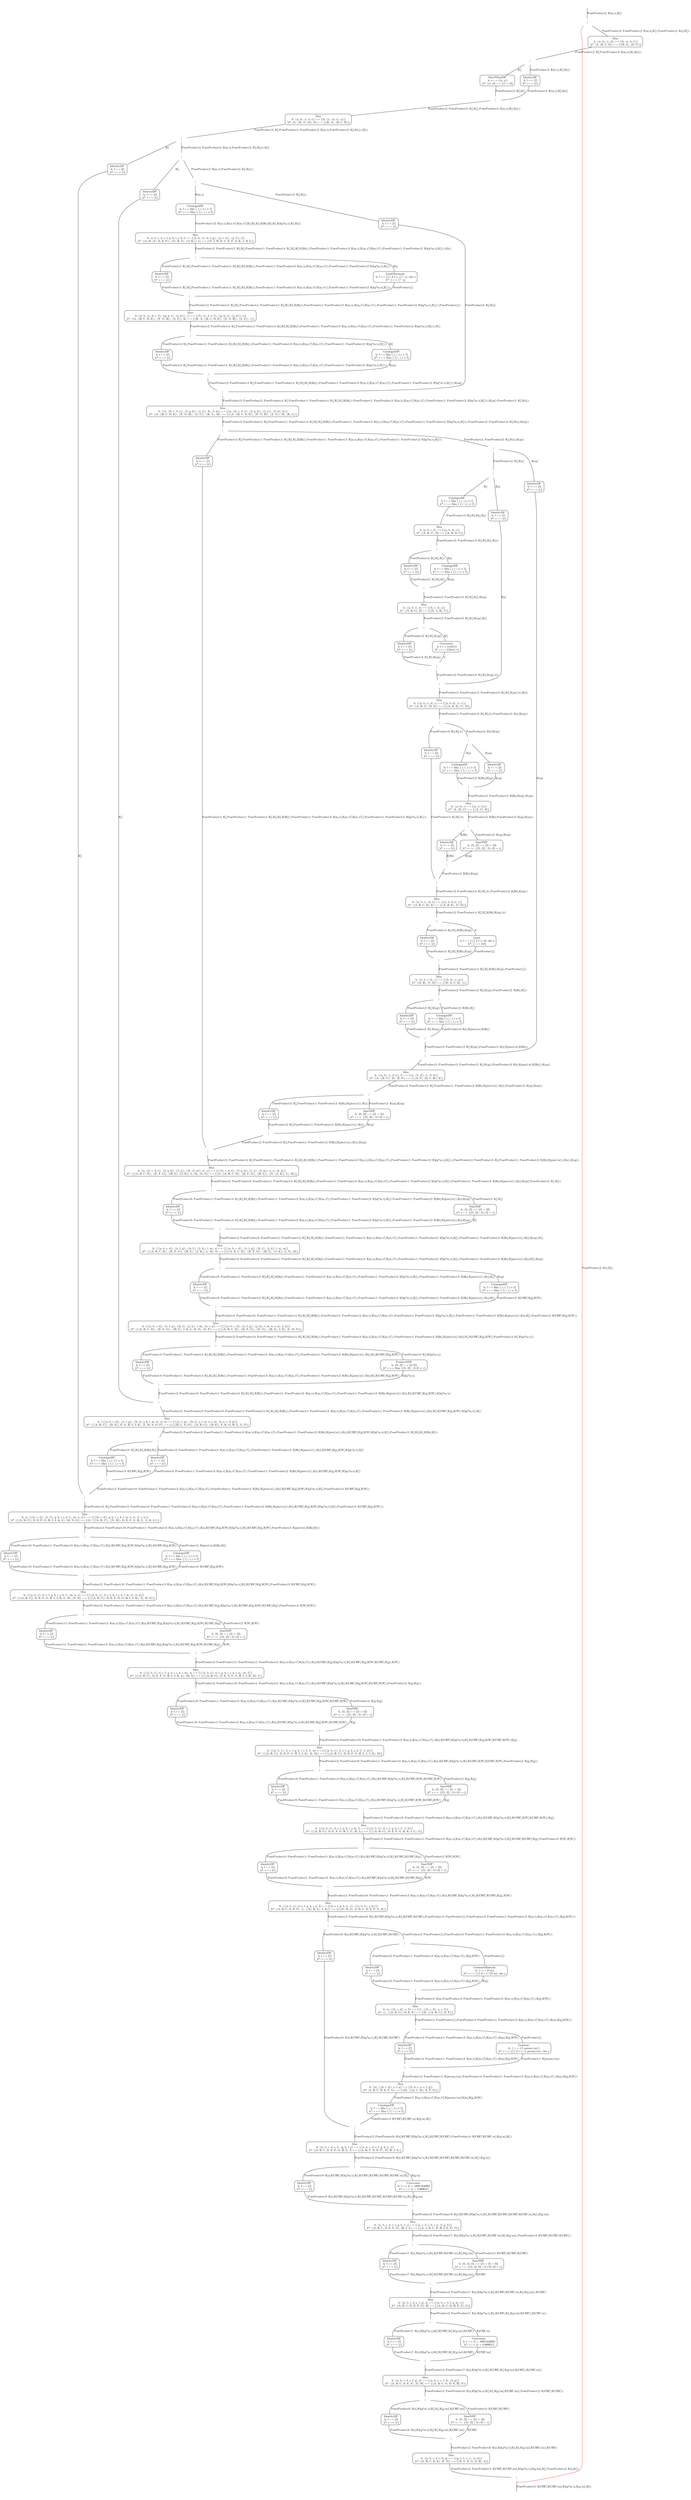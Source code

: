 digraph G { 

                graph [fontname = "STIX Two Math"];
                 node [fontname = "STIX Two Math"];
                 edge [fontname = "STIX Two Math"];
                rankdir=TB;
   node1 [shape="plaintext",label=""];
   
   node2 [shape="box",style="rounded",label="Mux\n h: ⟨⟨a, b⟩, ⟨c, d⟩⟩ ⟼ {⟨b, ⟨a, d, c⟩⟩}\n h*: ⟨A, ⟨B, C, D⟩⟩ ⟼ {⟨⟨B, A⟩, ⟨D, C⟩⟩}"];
   
   node3 [shape="box",style="rounded",label="MeetNDualDP\n h: a ⟼ {⟨a, a⟩}\n h*: ⟨r1, r2⟩ ⟼ {r1 ∨ r2}"];
   
   node4 [shape="box",style="rounded",label="IdentityDP\n h: f ⟼ {f}\n h*: r ⟼ {r}"];
   
   node5 [shape="plaintext",label="|"];
   
   node6 [shape="plaintext",label="|"];
   
   node7 [shape="box",style="rounded",label="Mux\n h: ⟨⟨a, b⟩, ⟨c, d, e⟩⟩ ⟼ {⟨b, ⟨⟨c, ⟨d, e⟩⟩, a⟩⟩}\n h*: ⟨A, ⟨⟨B, ⟨C, D⟩⟩, E⟩⟩ ⟼ {⟨⟨E, A⟩, ⟨B, C, D⟩⟩}"];
   
   node8 [shape="box",style="rounded",label="IdentityDP\n h: f ⟼ {f}\n h*: r ⟼ {r}"];
   
   node9 [shape="box",style="rounded",label="CatalogueDP\n h: f ⟼ Min { r_i | f_i ≽ f}\n h*: r ⟼ Max { f_i | r_i ≼ f}"];
   
   node10 [shape="box",style="rounded",label="Mux\n h: ⟨a, b, c, d, e, f, g, h, i, j, k, l⟩ ⟼ {⟨⟨h, k, ⟨⟨e, d, f, g⟩⟩, ⟨⟨a, c, b⟩⟩, ⟨⟨j, i⟩⟩⟩, l⟩}\n h*: ⟨⟨A, B, ⟨⟨C, D, E, F⟩⟩, ⟨⟨G, H, I⟩⟩, ⟨⟨J, K⟩⟩⟩, L⟩ ⟼ {⟨G, I, H, D, C, E, F, A, K, J, B, L⟩}"];
   
   node11 [shape="box",style="rounded",label="IdentityDP\n h: f ⟼ {f}\n h*: r ⟼ {r}"];
   
   node12 [shape="box",style="rounded",label="LimitMaximals\n h: f ⟼ {⟨⟩} if f ∈ ↓{⊤ s}, else ø\n h*: ⟨⟩ ⟼ {⊤ s}"];
   
   node13 [shape="plaintext",label="|"];
   
   node14 [shape="plaintext",label="|"];
   
   node15 [shape="box",style="rounded",label="Mux\n h: ⟨⟨a, b, ⟨⟨c, d, e, f⟩⟩, ⟨⟨g, h, i⟩⟩, ⟨⟨j, k⟩⟩⟩, ⟨⟩⟩ ⟼ {⟨⟨b, ⟨⟨c, d, e, f⟩⟩, ⟨⟨g, h, i⟩⟩, ⟨⟨j, k⟩⟩⟩, a⟩}\n h*: ⟨⟨A, ⟨⟨B, C, D, E⟩⟩, ⟨⟨F, G, H⟩⟩, ⟨⟨I, J⟩⟩⟩, K⟩ ⟼ {⟨⟨K, A, ⟨⟨B, C, D, E⟩⟩, ⟨⟨F, G, H⟩⟩, ⟨⟨I, J⟩⟩⟩, ⟨⟩⟩}"];
   
   node16 [shape="box",style="rounded",label="IdentityDP\n h: f ⟼ {f}\n h*: r ⟼ {r}"];
   
   node17 [shape="box",style="rounded",label="CatalogueDP\n h: f ⟼ Min { r_i | f_i ≽ f}\n h*: r ⟼ Max { f_i | r_i ≼ f}"];
   
   node18 [shape="plaintext",label="|"];
   
   node19 [shape="plaintext",label="|"];
   
   node20 [shape="box",style="rounded",label="IdentityDP\n h: f ⟼ {f}\n h*: r ⟼ {r}"];
   
   node21 [shape="plaintext",label="|"];
   
   node22 [shape="plaintext",label="|"];
   
   node23 [shape="box",style="rounded",label="Mux\n h: ⟨⟨⟨a, ⟨⟨b, c, d, e⟩⟩, ⟨⟨f, g, h⟩⟩, ⟨⟨i, j⟩⟩⟩, k⟩, ⟨l, m⟩⟩ ⟼ {⟨⟨a, ⟨⟨b, c, d, e⟩⟩, ⟨⟨f, g, h⟩⟩, ⟨⟨i, j⟩⟩⟩, ⟨⟨l, m⟩, k⟩⟩}\n h*: ⟨⟨A, ⟨⟨B, C, D, E⟩⟩, ⟨⟨F, G, H⟩⟩, ⟨⟨I, J⟩⟩⟩, ⟨⟨K, L⟩, M⟩⟩ ⟼ {⟨⟨⟨A, ⟨⟨B, C, D, E⟩⟩, ⟨⟨F, G, H⟩⟩, ⟨⟨I, J⟩⟩⟩, M⟩, ⟨K, L⟩⟩}"];
   
   node24 [shape="box",style="rounded",label="IdentityDP\n h: f ⟼ {f}\n h*: r ⟼ {r}"];
   
   node25 [shape="box",style="rounded",label="CatalogueDP\n h: f ⟼ Min { r_i | f_i ≽ f}\n h*: r ⟼ Max { f_i | r_i ≼ f}"];
   
   node26 [shape="box",style="rounded",label="Mux\n h: ⟨a, b, c, d⟩ ⟼ {⟨⟨a, b, d⟩, c⟩}\n h*: ⟨⟨A, B, C⟩, D⟩ ⟼ {⟨A, B, D, C⟩}"];
   
   node27 [shape="box",style="rounded",label="IdentityDP\n h: f ⟼ {f}\n h*: r ⟼ {r}"];
   
   node28 [shape="box",style="rounded",label="CatalogueDP\n h: f ⟼ Min { r_i | f_i ≽ f}\n h*: r ⟼ Max { f_i | r_i ≼ f}"];
   
   node29 [shape="plaintext",label="|"];
   
   node30 [shape="plaintext",label="|"];
   
   node31 [shape="box",style="rounded",label="Mux\n h: ⟨⟨a, b, c⟩, d⟩ ⟼ {⟨⟨b, c, d⟩, a⟩}\n h*: ⟨⟨A, B, C⟩, D⟩ ⟼ {⟨⟨D, A, B⟩, C⟩}"];
   
   node32 [shape="box",style="rounded",label="IdentityDP\n h: f ⟼ {f}\n h*: r ⟼ {r}"];
   
   node33 [shape="box",style="rounded",label="Conversion\n h: f ⟼ {ceil(f)}\n h*: r ⟼ {(float) r}"];
   
   node34 [shape="plaintext",label="|"];
   
   node35 [shape="plaintext",label="|"];
   
   node36 [shape="box",style="rounded",label="IdentityDP\n h: f ⟼ {f}\n h*: r ⟼ {r}"];
   
   node37 [shape="plaintext",label="|"];
   
   node38 [shape="plaintext",label="|"];
   
   node39 [shape="box",style="rounded",label="Mux\n h: ⟨⟨⟨a, b, c⟩, d⟩, e⟩ ⟼ {⟨⟨a, b, d⟩, ⟨e, c⟩⟩}\n h*: ⟨⟨A, B, C⟩, ⟨D, E⟩⟩ ⟼ {⟨⟨⟨A, B, E⟩, C⟩, D⟩}"];
   
   node40 [shape="box",style="rounded",label="IdentityDP\n h: f ⟼ {f}\n h*: r ⟼ {r}"];
   
   node41 [shape="box",style="rounded",label="CatalogueDP\n h: f ⟼ Min { r_i | f_i ≽ f}\n h*: r ⟼ Max { f_i | r_i ≼ f}"];
   
   node42 [shape="box",style="rounded",label="IdentityDP\n h: f ⟼ {f}\n h*: r ⟼ {r}"];
   
   node43 [shape="plaintext",label="|"];
   
   node44 [shape="plaintext",label="|"];
   
   node45 [shape="box",style="rounded",label="Mux\n h: ⟨⟨a, b⟩, c⟩ ⟼ {⟨a, ⟨c, b⟩⟩}\n h*: ⟨A, ⟨B, C⟩⟩ ⟼ {⟨⟨A, C⟩, B⟩}"];
   
   node46 [shape="box",style="rounded",label="IdentityDP\n h: f ⟼ {f}\n h*: r ⟼ {r}"];
   
   node47 [shape="box",style="rounded",label="SumNDP\n h: ⟨f1, f2⟩ ⟼ {f1 + f2}\n h*: r ⟼  {⟨f1, f2⟩ | f1+f2 = r}"];
   
   node48 [shape="plaintext",label="|"];
   
   node49 [shape="plaintext",label="|"];
   
   node50 [shape="plaintext",label="|"];
   
   node51 [shape="plaintext",label="|"];
   
   node52 [shape="box",style="rounded",label="Mux\n h: ⟨⟨a, b, c⟩, ⟨d, e⟩⟩ ⟼ {⟨⟨a, b, d, e⟩, c⟩}\n h*: ⟨⟨A, B, C, D⟩, E⟩ ⟼ {⟨⟨A, B, E⟩, ⟨C, D⟩⟩}"];
   
   node53 [shape="box",style="rounded",label="IdentityDP\n h: f ⟼ {f}\n h*: r ⟼ {r}"];
   
   node54 [shape="box",style="rounded",label="Limit\n h: f ⟼ {⟨⟩} if f ≼ 10, else ø\n h*: ⟨⟩ ⟼ {10}"];
   
   node55 [shape="plaintext",label="|"];
   
   node56 [shape="plaintext",label="|"];
   
   node57 [shape="box",style="rounded",label="Mux\n h: ⟨⟨a, b, c, d⟩, ⟨⟩⟩ ⟼ {⟨⟨b, d⟩, ⟨c, a⟩⟩}\n h*: ⟨⟨A, B⟩, ⟨C, D⟩⟩ ⟼ {⟨⟨D, A, C, B⟩, ⟨⟩⟩}"];
   
   node58 [shape="box",style="rounded",label="IdentityDP\n h: f ⟼ {f}\n h*: r ⟼ {r}"];
   
   node59 [shape="box",style="rounded",label="CatalogueDP\n h: f ⟼ Min { r_i | f_i ≽ f}\n h*: r ⟼ Max { f_i | r_i ≼ f}"];
   
   node60 [shape="plaintext",label="|"];
   
   node61 [shape="plaintext",label="|"];
   
   node62 [shape="box",style="rounded",label="IdentityDP\n h: f ⟼ {f}\n h*: r ⟼ {r}"];
   
   node63 [shape="plaintext",label="|"];
   
   node64 [shape="plaintext",label="|"];
   
   node65 [shape="box",style="rounded",label="Mux\n h: ⟨⟨⟨a, b⟩, ⟨c, d, e⟩⟩, f⟩ ⟼ {⟨⟨a, ⟨⟨e, d⟩⟩, c⟩, ⟨f, b⟩⟩}\n h*: ⟨⟨A, ⟨⟨B, C⟩⟩, D⟩, ⟨E, F⟩⟩ ⟼ {⟨⟨⟨A, F⟩, ⟨D, C, B⟩⟩, E⟩}"];
   
   node66 [shape="box",style="rounded",label="IdentityDP\n h: f ⟼ {f}\n h*: r ⟼ {r}"];
   
   node67 [shape="box",style="rounded",label="SumNDP\n h: ⟨f1, f2⟩ ⟼ {f1 + f2}\n h*: r ⟼  {⟨f1, f2⟩ | f1+f2 = r}"];
   
   node68 [shape="plaintext",label="|"];
   
   node69 [shape="plaintext",label="|"];
   
   node70 [shape="plaintext",label="|"];
   
   node71 [shape="plaintext",label="|"];
   
   node72 [shape="box",style="rounded",label="Mux\n h: ⟨⟨a, ⟨⟨b, c, d, e⟩⟩, ⟨⟨f, g, h⟩⟩, ⟨⟨i, j⟩⟩⟩, ⟨⟨k, ⟨⟨l, m⟩⟩, n⟩, o⟩⟩ ⟼ {⟨⟨⟨⟨b, c, d, e⟩⟩, ⟨⟨f, g, h⟩⟩, ⟨⟨i, j⟩⟩, ⟨⟨l, m⟩⟩, n, o⟩, ⟨k, a⟩⟩}\n h*: ⟨⟨⟨⟨A, B, C, D⟩⟩, ⟨⟨E, F, G⟩⟩, ⟨⟨H, I⟩⟩, ⟨⟨J, K⟩⟩, L, M⟩, ⟨N, O⟩⟩ ⟼ {⟨⟨O, ⟨⟨A, B, C, D⟩⟩, ⟨⟨E, F, G⟩⟩, ⟨⟨H, I⟩⟩⟩, ⟨⟨N, ⟨⟨J, K⟩⟩, L⟩, M⟩⟩}"];
   
   node73 [shape="box",style="rounded",label="IdentityDP\n h: f ⟼ {f}\n h*: r ⟼ {r}"];
   
   node74 [shape="box",style="rounded",label="SumNDP\n h: ⟨f1, f2⟩ ⟼ {f1 + f2}\n h*: r ⟼  {⟨f1, f2⟩ | f1+f2 = r}"];
   
   node75 [shape="plaintext",label="|"];
   
   node76 [shape="plaintext",label="|"];
   
   node77 [shape="box",style="rounded",label="Mux\n h: ⟨⟨⟨⟨a, b, c, d⟩⟩, ⟨⟨e, f, g⟩⟩, ⟨⟨h, i⟩⟩, ⟨⟨j, k⟩⟩, l, m⟩, n⟩ ⟼ {⟨⟨⟨⟨a, b, c, d⟩⟩, ⟨⟨e, f, g⟩⟩, ⟨⟨h, i⟩⟩, ⟨⟨j, k⟩⟩, l, n⟩, m⟩}\n h*: ⟨⟨⟨⟨A, B, C, D⟩⟩, ⟨⟨E, F, G⟩⟩, ⟨⟨H, I⟩⟩, ⟨⟨J, K⟩⟩, L, M⟩, N⟩ ⟼ {⟨⟨⟨⟨A, B, C, D⟩⟩, ⟨⟨E, F, G⟩⟩, ⟨⟨H, I⟩⟩, ⟨⟨J, K⟩⟩, L, N⟩, M⟩}"];
   
   node78 [shape="box",style="rounded",label="IdentityDP\n h: f ⟼ {f}\n h*: r ⟼ {r}"];
   
   node79 [shape="box",style="rounded",label="CatalogueDP\n h: f ⟼ Min { r_i | f_i ≽ f}\n h*: r ⟼ Max { f_i | r_i ≼ f}"];
   
   node80 [shape="plaintext",label="|"];
   
   node81 [shape="plaintext",label="|"];
   
   node82 [shape="box",style="rounded",label="Mux\n h: ⟨⟨⟨⟨a, b, c, d⟩⟩, ⟨⟨e, f, g⟩⟩, ⟨⟨h, i⟩⟩, ⟨⟨j, k⟩⟩, l, m⟩, ⟨n, o, p⟩⟩ ⟼ {⟨⟨⟨⟨a, b, c, d⟩⟩, ⟨⟨e, f, g⟩⟩, ⟨⟨j, k⟩⟩, l, m, n, o, p⟩, ⟨i, h⟩⟩}\n h*: ⟨⟨⟨⟨A, B, C, D⟩⟩, ⟨⟨E, F, G⟩⟩, ⟨⟨H, I⟩⟩, J, K, L, M, N⟩, ⟨O, P⟩⟩ ⟼ {⟨⟨⟨⟨A, B, C, D⟩⟩, ⟨⟨E, F, G⟩⟩, ⟨⟨P, O⟩⟩, ⟨⟨H, I⟩⟩, J, K⟩, ⟨L, M, N⟩⟩}"];
   
   node83 [shape="box",style="rounded",label="IdentityDP\n h: f ⟼ {f}\n h*: r ⟼ {r}"];
   
   node84 [shape="box",style="rounded",label="ProductNDP\n h: ⟨f1, f2⟩ ⟼ {f1⋅f2}\n h*: r ⟼ Max {⟨f1, f2⟩ | f1⋅f2 ≤ r}"];
   
   node85 [shape="plaintext",label="|"];
   
   node86 [shape="plaintext",label="|"];
   
   node87 [shape="box",style="rounded",label="IdentityDP\n h: f ⟼ {f}\n h*: r ⟼ {r}"];
   
   node88 [shape="plaintext",label="|"];
   
   node89 [shape="plaintext",label="|"];
   
   node90 [shape="box",style="rounded",label="Mux\n h: ⟨⟨⟨⟨⟨a, b, c, d⟩⟩, ⟨⟨e, f, g⟩⟩, ⟨⟨h, i⟩⟩, j, k, l, m, n⟩, o⟩, p⟩ ⟼ {⟨⟨⟨⟨e, f, g⟩⟩, ⟨⟨h, i⟩⟩, j, l, m, n, o, k⟩, ⟨b, a, c, d, p⟩⟩}\n h*: ⟨⟨⟨⟨A, B, C⟩⟩, ⟨⟨D, E⟩⟩, F, G, H, I, J, K⟩, ⟨L, M, N, O, P⟩⟩ ⟼ {⟨⟨⟨⟨⟨M, L, N, O⟩⟩, ⟨⟨A, B, C⟩⟩, ⟨⟨D, E⟩⟩, F, K, G, H, I⟩, J⟩, P⟩}"];
   
   node91 [shape="box",style="rounded",label="IdentityDP\n h: f ⟼ {f}\n h*: r ⟼ {r}"];
   
   node92 [shape="box",style="rounded",label="CatalogueDP\n h: f ⟼ Min { r_i | f_i ≽ f}\n h*: r ⟼ Max { f_i | r_i ≼ f}"];
   
   node93 [shape="plaintext",label="|"];
   
   node94 [shape="plaintext",label="|"];
   
   node95 [shape="plaintext",label="|"];
   
   node96 [shape="plaintext",label="|"];
   
   node97 [shape="box",style="rounded",label="Mux\n h: ⟨a, ⟨⟨⟨⟨b, c, d⟩⟩, ⟨⟨e, f⟩⟩, g, h, i, j, k, l⟩, ⟨m, n, o⟩⟩⟩ ⟼ {⟨⟨⟨⟨b, c, d⟩⟩, g, h, i, j, k, l, m, n, o⟩, ⟨f, e, a⟩⟩}\n h*: ⟨⟨⟨⟨A, B, C⟩⟩, D, E, F, G, H, I, J, K, L⟩, ⟨M, N, O⟩⟩ ⟼ {⟨O, ⟨⟨⟨⟨A, B, C⟩⟩, ⟨⟨N, M⟩⟩, D, E, F, G, H, I⟩, ⟨J, K, L⟩⟩⟩}"];
   
   node98 [shape="box",style="rounded",label="IdentityDP\n h: f ⟼ {f}\n h*: r ⟼ {r}"];
   
   node99 [shape="box",style="rounded",label="CatalogueDP\n h: f ⟼ Min { r_i | f_i ≽ f}\n h*: r ⟼ Max { f_i | r_i ≼ f}"];
   
   node100 [shape="plaintext",label="|"];
   
   node101 [shape="plaintext",label="|"];
   
   node102 [shape="box",style="rounded",label="Mux\n h: ⟨⟨⟨⟨a, b, c⟩⟩, d, e, f, g, h, i, j, k, l⟩, ⟨m, n, o⟩⟩ ⟼ {⟨⟨⟨⟨a, b, c⟩⟩, d, e, f, h, i, j, k, l, m, n⟩, ⟨o, g⟩⟩}\n h*: ⟨⟨⟨⟨A, B, C⟩⟩, D, E, F, G, H, I, J, K, L, M⟩, ⟨N, O⟩⟩ ⟼ {⟨⟨⟨⟨A, B, C⟩⟩, D, E, F, O, G, H, I, J, K⟩, ⟨L, M, N⟩⟩}"];
   
   node103 [shape="box",style="rounded",label="IdentityDP\n h: f ⟼ {f}\n h*: r ⟼ {r}"];
   
   node104 [shape="box",style="rounded",label="SumNDP\n h: ⟨f1, f2⟩ ⟼ {f1 + f2}\n h*: r ⟼  {⟨f1, f2⟩ | f1+f2 = r}"];
   
   node105 [shape="plaintext",label="|"];
   
   node106 [shape="plaintext",label="|"];
   
   node107 [shape="box",style="rounded",label="Mux\n h: ⟨⟨⟨⟨a, b, c⟩⟩, d, e, f, g, h, i, j, k, l, m⟩, n⟩ ⟼ {⟨⟨⟨⟨a, b, c⟩⟩, d, e, g, h, i, j, k, l, n⟩, ⟨m, f⟩⟩}\n h*: ⟨⟨⟨⟨A, B, C⟩⟩, D, E, F, G, H, I, J, K, L⟩, ⟨M, N⟩⟩ ⟼ {⟨⟨⟨⟨A, B, C⟩⟩, D, E, N, F, G, H, I, J, K, M⟩, L⟩}"];
   
   node108 [shape="box",style="rounded",label="IdentityDP\n h: f ⟼ {f}\n h*: r ⟼ {r}"];
   
   node109 [shape="box",style="rounded",label="SumNDP\n h: ⟨f1, f2⟩ ⟼ {f1 + f2}\n h*: r ⟼  {⟨f1, f2⟩ | f1+f2 = r}"];
   
   node110 [shape="plaintext",label="|"];
   
   node111 [shape="plaintext",label="|"];
   
   node112 [shape="box",style="rounded",label="Mux\n h: ⟨⟨⟨⟨a, b, c⟩⟩, d, e, f, g, h, i, j, k, l⟩, m⟩ ⟼ {⟨⟨⟨⟨a, b, c⟩⟩, d, e, f, g, h, j, k, l⟩, ⟨i, m⟩⟩}\n h*: ⟨⟨⟨⟨A, B, C⟩⟩, D, E, F, G, H, I, J, K⟩, ⟨L, M⟩⟩ ⟼ {⟨⟨⟨⟨A, B, C⟩⟩, D, E, F, G, H, L, I, J, K⟩, M⟩}"];
   
   node113 [shape="box",style="rounded",label="IdentityDP\n h: f ⟼ {f}\n h*: r ⟼ {r}"];
   
   node114 [shape="box",style="rounded",label="SumNDP\n h: ⟨f1, f2⟩ ⟼ {f1 + f2}\n h*: r ⟼  {⟨f1, f2⟩ | f1+f2 = r}"];
   
   node115 [shape="plaintext",label="|"];
   
   node116 [shape="plaintext",label="|"];
   
   node117 [shape="box",style="rounded",label="Mux\n h: ⟨⟨⟨⟨a, b, c⟩⟩, d, e, f, g, h, i, j, k⟩, l⟩ ⟼ {⟨⟨⟨⟨a, b, c⟩⟩, d, e, f, g, h, j, l⟩, ⟨i, k⟩⟩}\n h*: ⟨⟨⟨⟨A, B, C⟩⟩, D, E, F, G, H, I, J⟩, ⟨K, L⟩⟩ ⟼ {⟨⟨⟨⟨A, B, C⟩⟩, D, E, F, G, H, K, I, L⟩, J⟩}"];
   
   node118 [shape="box",style="rounded",label="IdentityDP\n h: f ⟼ {f}\n h*: r ⟼ {r}"];
   
   node119 [shape="box",style="rounded",label="SumNDP\n h: ⟨f1, f2⟩ ⟼ {f1 + f2}\n h*: r ⟼  {⟨f1, f2⟩ | f1+f2 = r}"];
   
   node120 [shape="plaintext",label="|"];
   
   node121 [shape="plaintext",label="|"];
   
   node122 [shape="box",style="rounded",label="Mux\n h: ⟨⟨⟨⟨a, b, c⟩⟩, d, e, f, g, h, i, j⟩, k⟩ ⟼ {⟨⟨d, e, f, g, h, i⟩, ⟨⟨⟩, ⟨⟨⟨a, b, c⟩⟩, j, k⟩⟩⟩}\n h*: ⟨⟨A, B, C, D, E, F⟩, ⟨⟨⟩, ⟨⟨⟨G, H, I⟩⟩, J, K⟩⟩⟩ ⟼ {⟨⟨⟨⟨G, H, I⟩⟩, A, B, C, D, E, F, J⟩, K⟩}"];
   
   node123 [shape="box",style="rounded",label="IdentityDP\n h: f ⟼ {f}\n h*: r ⟼ {r}"];
   
   node124 [shape="box",style="rounded",label="ConstantMinimals\n h: ⟨⟩ ⟼ {0 m}\n h*: r ⟼ {⟨⟩} if r ∈ ↑{0 m}, else ø"];
   
   node125 [shape="box",style="rounded",label="IdentityDP\n h: f ⟼ {f}\n h*: r ⟼ {r}"];
   
   node126 [shape="plaintext",label="|"];
   
   node127 [shape="plaintext",label="|"];
   
   node128 [shape="box",style="rounded",label="Mux\n h: ⟨a, ⟨⟨⟨b, c, d⟩⟩, e, f⟩⟩ ⟼ {⟨⟨⟩, ⟨⟨⟨b, c, d⟩⟩, a, e, f⟩⟩}\n h*: ⟨⟨⟩, ⟨⟨⟨A, B, C⟩⟩, D, E, F⟩⟩ ⟼ {⟨D, ⟨⟨⟨A, B, C⟩⟩, E, F⟩⟩}"];
   
   node129 [shape="box",style="rounded",label="Constant\n h: ⟨⟩ ⟼ {⟨1 person/car⟩}\n h*: r ⟼ {⟨⟩} if r ≼ ⟨1 person/car⟩, else ø"];
   
   node130 [shape="box",style="rounded",label="IdentityDP\n h: f ⟼ {f}\n h*: r ⟼ {r}"];
   
   node131 [shape="plaintext",label="|"];
   
   node132 [shape="plaintext",label="|"];
   
   node133 [shape="box",style="rounded",label="Mux\n h: ⟨⟨a⟩, ⟨⟨⟨b, c, d⟩⟩, e, f, g⟩⟩ ⟼ {⟨b, d, c, a, e, f, g⟩}\n h*: ⟨A, B, C, D, E, F, G⟩ ⟼ {⟨⟨D⟩, ⟨⟨⟨A, C, B⟩⟩, E, F, G⟩⟩}"];
   
   node134 [shape="box",style="rounded",label="CatalogueDP\n h: f ⟼ Min { r_i | f_i ≽ f}\n h*: r ⟼ Max { f_i | r_i ≼ f}"];
   
   node135 [shape="plaintext",label="|"];
   
   node136 [shape="plaintext",label="|"];
   
   node137 [shape="box",style="rounded",label="Mux\n h: ⟨⟨a, b, c, d, e, f⟩, ⟨g, h, i, j⟩⟩ ⟼ {⟨⟨a, b, c, d, e, f, g, h, j⟩, i⟩}\n h*: ⟨⟨A, B, C, D, E, F, G, H, I⟩, J⟩ ⟼ {⟨⟨A, B, C, D, E, F⟩, ⟨G, H, J, I⟩⟩}"];
   
   node138 [shape="box",style="rounded",label="IdentityDP\n h: f ⟼ {f}\n h*: r ⟼ {r}"];
   
   node139 [shape="box",style="rounded",label="Conversion\n h: f ⟼ {f × 1609.344000}\n h*: r ⟼ {r × 0.000621}"];
   
   node140 [shape="plaintext",label="|"];
   
   node141 [shape="plaintext",label="|"];
   
   node142 [shape="box",style="rounded",label="Mux\n h: ⟨⟨a, b, c, d, e, f, g, h, i⟩, j⟩ ⟼ {⟨⟨a, c, d, e, h, i, j⟩, ⟨f, g, b⟩⟩}\n h*: ⟨⟨A, B, C, D, E, F, G⟩, ⟨H, I, J⟩⟩ ⟼ {⟨⟨A, J, B, C, D, H, I, E, F⟩, G⟩}"];
   
   node143 [shape="box",style="rounded",label="IdentityDP\n h: f ⟼ {f}\n h*: r ⟼ {r}"];
   
   node144 [shape="box",style="rounded",label="SumNDP\n h: ⟨f1, f2, f3⟩ ⟼ {f1 + f2 + f3}\n h*: r ⟼  {⟨f1, f2, f3⟩ | f1+f2+f3 = r}"];
   
   node145 [shape="plaintext",label="|"];
   
   node146 [shape="plaintext",label="|"];
   
   node147 [shape="box",style="rounded",label="Mux\n h: ⟨⟨a, b, c, d, e, f, g⟩, h⟩ ⟼ {⟨⟨a, b, c, d, f, g, h⟩, e⟩}\n h*: ⟨⟨A, B, C, D, E, F, G⟩, H⟩ ⟼ {⟨⟨A, B, C, D, H, E, F⟩, G⟩}"];
   
   node148 [shape="box",style="rounded",label="IdentityDP\n h: f ⟼ {f}\n h*: r ⟼ {r}"];
   
   node149 [shape="box",style="rounded",label="Conversion\n h: f ⟼ {f × 1609.344000}\n h*: r ⟼ {r × 0.000621}"];
   
   node150 [shape="plaintext",label="|"];
   
   node151 [shape="plaintext",label="|"];
   
   node152 [shape="box",style="rounded",label="Mux\n h: ⟨⟨a, b, c, d, e, f, g⟩, h⟩ ⟼ {⟨⟨a, b, c, e, f, h⟩, ⟨d, g⟩⟩}\n h*: ⟨⟨A, B, C, D, E, F⟩, ⟨G, H⟩⟩ ⟼ {⟨⟨A, B, C, G, D, E, H⟩, F⟩}"];
   
   node153 [shape="box",style="rounded",label="IdentityDP\n h: f ⟼ {f}\n h*: r ⟼ {r}"];
   
   node154 [shape="box",style="rounded",label="SumNDP\n h: ⟨f1, f2⟩ ⟼ {f1 + f2}\n h*: r ⟼  {⟨f1, f2⟩ | f1+f2 = r}"];
   
   node155 [shape="plaintext",label="|"];
   
   node156 [shape="plaintext",label="|"];
   
   node157 [shape="box",style="rounded",label="Mux\n h: ⟨⟨a, b, c, d, e, f⟩, g⟩ ⟼ {⟨⟨g, f, b, e, c⟩, ⟨a, d⟩⟩}\n h*: ⟨⟨A, B, C, D, E⟩, ⟨F, G⟩⟩ ⟼ {⟨⟨F, C, E, G, D, B⟩, A⟩}"];
   
   node158 [label="|",shape="plaintext"];
   
   node159 [label="|",shape="plaintext"];
   
   node160 [shape="plaintext",label=""];
   
   node1->node158 [label="PosetProduct(2: R[m/s],R[])",arrowhead="none"];
   node2->node5 [label="PosetProduct(2: R[],PosetProduct(3: R[m/s],R[],R[s]))",arrowhead="none"];
   node3->node6 [label="PosetProduct(2: R[],R[])",arrowhead="none"];
   node4->node6 [label="PosetProduct(3: R[m/s],R[],R[s])",arrowhead="none"];
   node5->node3 [label="R[]",arrowhead="none"];
   node5->node4 [label="PosetProduct(3: R[m/s],R[],R[s])",arrowhead="none"];
   node6->node7 [label="PosetProduct(2: PosetProduct(2: R[],R[]),PosetProduct(3: R[m/s],R[],R[s]))",arrowhead="none"];
   node7->node95 [label="PosetProduct(2: R[],PosetProduct(2: PosetProduct(2: R[m/s],PosetProduct(2: R[],R[s])),R[]))",arrowhead="none"];
   node8->node96 [label="R[]",arrowhead="none"];
   node9->node10 [label="PosetProduct(12: R[m/s],R[m/s²],R[m/s²],R[],R[],R[],R[Hz],R[],R[],R[kg*m/s],R[],R[s])",arrowhead="none"];
   node10->node13 [label="PosetProduct(2: PosetProduct(5: R[],R[],PosetProduct(1: PosetProduct(4: R[],R[],R[],R[Hz])),PosetProduct(1: PosetProduct(3: R[m/s],R[m/s²],R[m/s²])),PosetProduct(1: PosetProduct(2: R[kg*m/s],R[]))),R[s])",arrowhead="none"];
   node11->node14 [label="PosetProduct(5: R[],R[],PosetProduct(1: PosetProduct(4: R[],R[],R[],R[Hz])),PosetProduct(1: PosetProduct(3: R[m/s],R[m/s²],R[m/s²])),PosetProduct(1: PosetProduct(2: R[kg*m/s],R[])))",arrowhead="none"];
   node12->node14 [label="PosetProduct([])",arrowhead="none"];
   node13->node11 [label="PosetProduct(5: R[],R[],PosetProduct(1: PosetProduct(4: R[],R[],R[],R[Hz])),PosetProduct(1: PosetProduct(3: R[m/s],R[m/s²],R[m/s²])),PosetProduct(1: PosetProduct(2: R[kg*m/s],R[])))",arrowhead="none"];
   node13->node12 [label="R[s]",arrowhead="none"];
   node14->node15 [label="PosetProduct(2: PosetProduct(5: R[],R[],PosetProduct(1: PosetProduct(4: R[],R[],R[],R[Hz])),PosetProduct(1: PosetProduct(3: R[m/s],R[m/s²],R[m/s²])),PosetProduct(1: PosetProduct(2: R[kg*m/s],R[]))),PosetProduct([]))",arrowhead="none"];
   node15->node18 [label="PosetProduct(2: PosetProduct(4: R[],PosetProduct(1: PosetProduct(4: R[],R[],R[],R[Hz])),PosetProduct(1: PosetProduct(3: R[m/s],R[m/s²],R[m/s²])),PosetProduct(1: PosetProduct(2: R[kg*m/s],R[]))),R[])",arrowhead="none"];
   node16->node19 [label="PosetProduct(4: R[],PosetProduct(1: PosetProduct(4: R[],R[],R[],R[Hz])),PosetProduct(1: PosetProduct(3: R[m/s],R[m/s²],R[m/s²])),PosetProduct(1: PosetProduct(2: R[kg*m/s],R[])))",arrowhead="none"];
   node17->node19 [label="R[op]",arrowhead="none"];
   node18->node16 [label="PosetProduct(4: R[],PosetProduct(1: PosetProduct(4: R[],R[],R[],R[Hz])),PosetProduct(1: PosetProduct(3: R[m/s],R[m/s²],R[m/s²])),PosetProduct(1: PosetProduct(2: R[kg*m/s],R[])))",arrowhead="none"];
   node18->node17 [label="R[]",arrowhead="none"];
   node19->node22 [label="PosetProduct(2: PosetProduct(4: R[],PosetProduct(1: PosetProduct(4: R[],R[],R[],R[Hz])),PosetProduct(1: PosetProduct(3: R[m/s],R[m/s²],R[m/s²])),PosetProduct(1: PosetProduct(2: R[kg*m/s],R[]))),R[op])",arrowhead="none"];
   node20->node22 [label="PosetProduct(2: R[],R[s])",arrowhead="none"];
   node21->node9 [label="R[m/s]",arrowhead="none"];
   node21->node20 [label="PosetProduct(2: R[],R[s])",arrowhead="none"];
   node22->node23 [label="PosetProduct(2: PosetProduct(2: PosetProduct(4: R[],PosetProduct(1: PosetProduct(4: R[],R[],R[],R[Hz])),PosetProduct(1: PosetProduct(3: R[m/s],R[m/s²],R[m/s²])),PosetProduct(1: PosetProduct(2: R[kg*m/s],R[]))),R[op]),PosetProduct(2: R[],R[s]))",arrowhead="none"];
   node23->node70 [label="PosetProduct(2: PosetProduct(4: R[],PosetProduct(1: PosetProduct(4: R[],R[],R[],R[Hz])),PosetProduct(1: PosetProduct(3: R[m/s],R[m/s²],R[m/s²])),PosetProduct(1: PosetProduct(2: R[kg*m/s],R[]))),PosetProduct(2: PosetProduct(2: R[],R[s]),R[op]))",arrowhead="none"];
   node24->node71 [label="PosetProduct(4: R[],PosetProduct(1: PosetProduct(4: R[],R[],R[],R[Hz])),PosetProduct(1: PosetProduct(3: R[m/s],R[m/s²],R[m/s²])),PosetProduct(1: PosetProduct(2: R[kg*m/s],R[])))",arrowhead="none"];
   node25->node26 [label="PosetProduct(4: R[],R[],R[s],R[])",arrowhead="none"];
   node26->node29 [label="PosetProduct(2: PosetProduct(3: R[],R[],R[]),R[s])",arrowhead="none"];
   node27->node30 [label="PosetProduct(3: R[],R[],R[])",arrowhead="none"];
   node28->node30 [label="R[op]",arrowhead="none"];
   node29->node27 [label="PosetProduct(3: R[],R[],R[])",arrowhead="none"];
   node29->node28 [label="R[s]",arrowhead="none"];
   node30->node31 [label="PosetProduct(2: PosetProduct(3: R[],R[],R[]),R[op])",arrowhead="none"];
   node31->node34 [label="PosetProduct(2: PosetProduct(3: R[],R[],R[op]),R[])",arrowhead="none"];
   node32->node35 [label="PosetProduct(3: R[],R[],R[op])",arrowhead="none"];
   node33->node35 [label="ℕ",arrowhead="none"];
   node34->node32 [label="PosetProduct(3: R[],R[],R[op])",arrowhead="none"];
   node34->node33 [label="R[]",arrowhead="none"];
   node35->node38 [label="PosetProduct(2: PosetProduct(3: R[],R[],R[op]),ℕ)",arrowhead="none"];
   node36->node38 [label="R[s]",arrowhead="none"];
   node37->node25 [label="R[]",arrowhead="none"];
   node37->node36 [label="R[s]",arrowhead="none"];
   node38->node39 [label="PosetProduct(2: PosetProduct(2: PosetProduct(3: R[],R[],R[op]),ℕ),R[s])",arrowhead="none"];
   node39->node50 [label="PosetProduct(2: PosetProduct(3: R[],R[],ℕ),PosetProduct(2: R[s],R[op]))",arrowhead="none"];
   node40->node51 [label="PosetProduct(3: R[],R[],ℕ)",arrowhead="none"];
   node41->node44 [label="PosetProduct(2: R[Hz],R[op])",arrowhead="none"];
   node42->node44 [label="R[op]",arrowhead="none"];
   node43->node41 [label="R[s]",arrowhead="none"];
   node43->node42 [label="R[op]",arrowhead="none"];
   node44->node45 [label="PosetProduct(2: PosetProduct(2: R[Hz],R[op]),R[op])",arrowhead="none"];
   node45->node48 [label="PosetProduct(2: R[Hz],PosetProduct(2: R[op],R[op]))",arrowhead="none"];
   node46->node49 [label="R[Hz]",arrowhead="none"];
   node47->node49 [label="R[op]",arrowhead="none"];
   node48->node46 [label="R[Hz]",arrowhead="none"];
   node48->node47 [label="PosetProduct(2: R[op],R[op])",arrowhead="none"];
   node49->node51 [label="PosetProduct(2: R[Hz],R[op])",arrowhead="none"];
   node50->node40 [label="PosetProduct(3: R[],R[],ℕ)",arrowhead="none"];
   node50->node43 [label="PosetProduct(2: R[s],R[op])",arrowhead="none"];
   node51->node52 [label="PosetProduct(2: PosetProduct(3: R[],R[],ℕ),PosetProduct(2: R[Hz],R[op]))",arrowhead="none"];
   node52->node55 [label="PosetProduct(2: PosetProduct(4: R[],R[],R[Hz],R[op]),ℕ)",arrowhead="none"];
   node53->node56 [label="PosetProduct(4: R[],R[],R[Hz],R[op])",arrowhead="none"];
   node54->node56 [label="PosetProduct([])",arrowhead="none"];
   node55->node53 [label="PosetProduct(4: R[],R[],R[Hz],R[op])",arrowhead="none"];
   node55->node54 [label="ℕ",arrowhead="none"];
   node56->node57 [label="PosetProduct(2: PosetProduct(4: R[],R[],R[Hz],R[op]),PosetProduct([]))",arrowhead="none"];
   node57->node60 [label="PosetProduct(2: PosetProduct(2: R[],R[op]),PosetProduct(2: R[Hz],R[]))",arrowhead="none"];
   node58->node61 [label="PosetProduct(2: R[],R[op])",arrowhead="none"];
   node59->node61 [label="PosetProduct(3: R[s],R[pixel/sr],R[Hz])",arrowhead="none"];
   node60->node58 [label="PosetProduct(2: R[],R[op])",arrowhead="none"];
   node60->node59 [label="PosetProduct(2: R[Hz],R[])",arrowhead="none"];
   node61->node64 [label="PosetProduct(2: PosetProduct(2: R[],R[op]),PosetProduct(3: R[s],R[pixel/sr],R[Hz]))",arrowhead="none"];
   node62->node64 [label="R[op]",arrowhead="none"];
   node63->node37 [label="PosetProduct(2: R[],R[s])",arrowhead="none"];
   node63->node62 [label="R[op]",arrowhead="none"];
   node64->node65 [label="PosetProduct(2: PosetProduct(2: PosetProduct(2: R[],R[op]),PosetProduct(3: R[s],R[pixel/sr],R[Hz])),R[op])",arrowhead="none"];
   node65->node68 [label="PosetProduct(2: PosetProduct(3: R[],PosetProduct(1: PosetProduct(2: R[Hz],R[pixel/sr])),R[s]),PosetProduct(2: R[op],R[op]))",arrowhead="none"];
   node66->node69 [label="PosetProduct(3: R[],PosetProduct(1: PosetProduct(2: R[Hz],R[pixel/sr])),R[s])",arrowhead="none"];
   node67->node69 [label="R[op]",arrowhead="none"];
   node68->node66 [label="PosetProduct(3: R[],PosetProduct(1: PosetProduct(2: R[Hz],R[pixel/sr])),R[s])",arrowhead="none"];
   node68->node67 [label="PosetProduct(2: R[op],R[op])",arrowhead="none"];
   node69->node71 [label="PosetProduct(2: PosetProduct(3: R[],PosetProduct(1: PosetProduct(2: R[Hz],R[pixel/sr])),R[s]),R[op])",arrowhead="none"];
   node70->node24 [label="PosetProduct(4: R[],PosetProduct(1: PosetProduct(4: R[],R[],R[],R[Hz])),PosetProduct(1: PosetProduct(3: R[m/s],R[m/s²],R[m/s²])),PosetProduct(1: PosetProduct(2: R[kg*m/s],R[])))",arrowhead="none"];
   node70->node63 [label="PosetProduct(2: PosetProduct(2: R[],R[s]),R[op])",arrowhead="none"];
   node71->node72 [label="PosetProduct(2: PosetProduct(4: R[],PosetProduct(1: PosetProduct(4: R[],R[],R[],R[Hz])),PosetProduct(1: PosetProduct(3: R[m/s],R[m/s²],R[m/s²])),PosetProduct(1: PosetProduct(2: R[kg*m/s],R[]))),PosetProduct(2: PosetProduct(3: R[],PosetProduct(1: PosetProduct(2: R[Hz],R[pixel/sr])),R[s]),R[op]))",arrowhead="none"];
   node72->node75 [label="PosetProduct(2: PosetProduct(6: PosetProduct(1: PosetProduct(4: R[],R[],R[],R[Hz])),PosetProduct(1: PosetProduct(3: R[m/s],R[m/s²],R[m/s²])),PosetProduct(1: PosetProduct(2: R[kg*m/s],R[])),PosetProduct(1: PosetProduct(2: R[Hz],R[pixel/sr])),R[s],R[op]),PosetProduct(2: R[],R[]))",arrowhead="none"];
   node73->node76 [label="PosetProduct(6: PosetProduct(1: PosetProduct(4: R[],R[],R[],R[Hz])),PosetProduct(1: PosetProduct(3: R[m/s],R[m/s²],R[m/s²])),PosetProduct(1: PosetProduct(2: R[kg*m/s],R[])),PosetProduct(1: PosetProduct(2: R[Hz],R[pixel/sr])),R[s],R[op])",arrowhead="none"];
   node74->node76 [label="R[]",arrowhead="none"];
   node75->node73 [label="PosetProduct(6: PosetProduct(1: PosetProduct(4: R[],R[],R[],R[Hz])),PosetProduct(1: PosetProduct(3: R[m/s],R[m/s²],R[m/s²])),PosetProduct(1: PosetProduct(2: R[kg*m/s],R[])),PosetProduct(1: PosetProduct(2: R[Hz],R[pixel/sr])),R[s],R[op])",arrowhead="none"];
   node75->node74 [label="PosetProduct(2: R[],R[])",arrowhead="none"];
   node76->node77 [label="PosetProduct(2: PosetProduct(6: PosetProduct(1: PosetProduct(4: R[],R[],R[],R[Hz])),PosetProduct(1: PosetProduct(3: R[m/s],R[m/s²],R[m/s²])),PosetProduct(1: PosetProduct(2: R[kg*m/s],R[])),PosetProduct(1: PosetProduct(2: R[Hz],R[pixel/sr])),R[s],R[op]),R[])",arrowhead="none"];
   node77->node80 [label="PosetProduct(2: PosetProduct(6: PosetProduct(1: PosetProduct(4: R[],R[],R[],R[Hz])),PosetProduct(1: PosetProduct(3: R[m/s],R[m/s²],R[m/s²])),PosetProduct(1: PosetProduct(2: R[kg*m/s],R[])),PosetProduct(1: PosetProduct(2: R[Hz],R[pixel/sr])),R[s],R[]),R[op])",arrowhead="none"];
   node78->node81 [label="PosetProduct(6: PosetProduct(1: PosetProduct(4: R[],R[],R[],R[Hz])),PosetProduct(1: PosetProduct(3: R[m/s],R[m/s²],R[m/s²])),PosetProduct(1: PosetProduct(2: R[kg*m/s],R[])),PosetProduct(1: PosetProduct(2: R[Hz],R[pixel/sr])),R[s],R[])",arrowhead="none"];
   node79->node81 [label="PosetProduct(3: R[CHF],R[g],R[W])",arrowhead="none"];
   node80->node78 [label="PosetProduct(6: PosetProduct(1: PosetProduct(4: R[],R[],R[],R[Hz])),PosetProduct(1: PosetProduct(3: R[m/s],R[m/s²],R[m/s²])),PosetProduct(1: PosetProduct(2: R[kg*m/s],R[])),PosetProduct(1: PosetProduct(2: R[Hz],R[pixel/sr])),R[s],R[])",arrowhead="none"];
   node80->node79 [label="R[op]",arrowhead="none"];
   node81->node82 [label="PosetProduct(2: PosetProduct(6: PosetProduct(1: PosetProduct(4: R[],R[],R[],R[Hz])),PosetProduct(1: PosetProduct(3: R[m/s],R[m/s²],R[m/s²])),PosetProduct(1: PosetProduct(2: R[kg*m/s],R[])),PosetProduct(1: PosetProduct(2: R[Hz],R[pixel/sr])),R[s],R[]),PosetProduct(3: R[CHF],R[g],R[W]))",arrowhead="none"];
   node82->node85 [label="PosetProduct(2: PosetProduct(8: PosetProduct(1: PosetProduct(4: R[],R[],R[],R[Hz])),PosetProduct(1: PosetProduct(3: R[m/s],R[m/s²],R[m/s²])),PosetProduct(1: PosetProduct(2: R[Hz],R[pixel/sr])),R[s],R[],R[CHF],R[g],R[W]),PosetProduct(2: R[],R[kg*m/s]))",arrowhead="none"];
   node83->node86 [label="PosetProduct(8: PosetProduct(1: PosetProduct(4: R[],R[],R[],R[Hz])),PosetProduct(1: PosetProduct(3: R[m/s],R[m/s²],R[m/s²])),PosetProduct(1: PosetProduct(2: R[Hz],R[pixel/sr])),R[s],R[],R[CHF],R[g],R[W])",arrowhead="none"];
   node84->node86 [label="R[kg*m/s]",arrowhead="none"];
   node85->node83 [label="PosetProduct(8: PosetProduct(1: PosetProduct(4: R[],R[],R[],R[Hz])),PosetProduct(1: PosetProduct(3: R[m/s],R[m/s²],R[m/s²])),PosetProduct(1: PosetProduct(2: R[Hz],R[pixel/sr])),R[s],R[],R[CHF],R[g],R[W])",arrowhead="none"];
   node85->node84 [label="PosetProduct(2: R[],R[kg*m/s])",arrowhead="none"];
   node86->node89 [label="PosetProduct(2: PosetProduct(8: PosetProduct(1: PosetProduct(4: R[],R[],R[],R[Hz])),PosetProduct(1: PosetProduct(3: R[m/s],R[m/s²],R[m/s²])),PosetProduct(1: PosetProduct(2: R[Hz],R[pixel/sr])),R[s],R[],R[CHF],R[g],R[W]),R[kg*m/s])",arrowhead="none"];
   node87->node89 [label="R[]",arrowhead="none"];
   node88->node21 [label="PosetProduct(2: R[m/s],PosetProduct(2: R[],R[s]))",arrowhead="none"];
   node88->node87 [label="R[]",arrowhead="none"];
   node89->node90 [label="PosetProduct(2: PosetProduct(2: PosetProduct(8: PosetProduct(1: PosetProduct(4: R[],R[],R[],R[Hz])),PosetProduct(1: PosetProduct(3: R[m/s],R[m/s²],R[m/s²])),PosetProduct(1: PosetProduct(2: R[Hz],R[pixel/sr])),R[s],R[],R[CHF],R[g],R[W]),R[kg*m/s]),R[])",arrowhead="none"];
   node90->node93 [label="PosetProduct(2: PosetProduct(8: PosetProduct(1: PosetProduct(3: R[m/s],R[m/s²],R[m/s²])),PosetProduct(1: PosetProduct(2: R[Hz],R[pixel/sr])),R[s],R[CHF],R[g],R[W],R[kg*m/s],R[]),PosetProduct(5: R[],R[],R[],R[Hz],R[]))",arrowhead="none"];
   node91->node94 [label="PosetProduct(8: PosetProduct(1: PosetProduct(3: R[m/s],R[m/s²],R[m/s²])),PosetProduct(1: PosetProduct(2: R[Hz],R[pixel/sr])),R[s],R[CHF],R[g],R[W],R[kg*m/s],R[])",arrowhead="none"];
   node92->node94 [label="PosetProduct(3: R[CHF],R[g],R[W])",arrowhead="none"];
   node93->node91 [label="PosetProduct(8: PosetProduct(1: PosetProduct(3: R[m/s],R[m/s²],R[m/s²])),PosetProduct(1: PosetProduct(2: R[Hz],R[pixel/sr])),R[s],R[CHF],R[g],R[W],R[kg*m/s],R[])",arrowhead="none"];
   node93->node92 [label="PosetProduct(5: R[],R[],R[],R[Hz],R[])",arrowhead="none"];
   node94->node96 [label="PosetProduct(2: PosetProduct(8: PosetProduct(1: PosetProduct(3: R[m/s],R[m/s²],R[m/s²])),PosetProduct(1: PosetProduct(2: R[Hz],R[pixel/sr])),R[s],R[CHF],R[g],R[W],R[kg*m/s],R[]),PosetProduct(3: R[CHF],R[g],R[W]))",arrowhead="none"];
   node95->node8 [label="R[]",arrowhead="none"];
   node95->node88 [label="PosetProduct(2: PosetProduct(2: R[m/s],PosetProduct(2: R[],R[s])),R[])",arrowhead="none"];
   node96->node97 [label="PosetProduct(2: R[],PosetProduct(2: PosetProduct(8: PosetProduct(1: PosetProduct(3: R[m/s],R[m/s²],R[m/s²])),PosetProduct(1: PosetProduct(2: R[Hz],R[pixel/sr])),R[s],R[CHF],R[g],R[W],R[kg*m/s],R[]),PosetProduct(3: R[CHF],R[g],R[W])))",arrowhead="none"];
   node97->node100 [label="PosetProduct(2: PosetProduct(10: PosetProduct(1: PosetProduct(3: R[m/s],R[m/s²],R[m/s²])),R[s],R[CHF],R[g],R[W],R[kg*m/s],R[],R[CHF],R[g],R[W]),PosetProduct(3: R[pixel/sr],R[Hz],R[]))",arrowhead="none"];
   node98->node101 [label="PosetProduct(10: PosetProduct(1: PosetProduct(3: R[m/s],R[m/s²],R[m/s²])),R[s],R[CHF],R[g],R[W],R[kg*m/s],R[],R[CHF],R[g],R[W])",arrowhead="none"];
   node99->node101 [label="PosetProduct(3: R[CHF],R[g],R[W])",arrowhead="none"];
   node100->node98 [label="PosetProduct(10: PosetProduct(1: PosetProduct(3: R[m/s],R[m/s²],R[m/s²])),R[s],R[CHF],R[g],R[W],R[kg*m/s],R[],R[CHF],R[g],R[W])",arrowhead="none"];
   node100->node99 [label="PosetProduct(3: R[pixel/sr],R[Hz],R[])",arrowhead="none"];
   node101->node102 [label="PosetProduct(2: PosetProduct(10: PosetProduct(1: PosetProduct(3: R[m/s],R[m/s²],R[m/s²])),R[s],R[CHF],R[g],R[W],R[kg*m/s],R[],R[CHF],R[g],R[W]),PosetProduct(3: R[CHF],R[g],R[W]))",arrowhead="none"];
   node102->node105 [label="PosetProduct(2: PosetProduct(11: PosetProduct(1: PosetProduct(3: R[m/s],R[m/s²],R[m/s²])),R[s],R[CHF],R[g],R[kg*m/s],R[],R[CHF],R[g],R[W],R[CHF],R[g]),PosetProduct(2: R[W],R[W]))",arrowhead="none"];
   node103->node106 [label="PosetProduct(11: PosetProduct(1: PosetProduct(3: R[m/s],R[m/s²],R[m/s²])),R[s],R[CHF],R[g],R[kg*m/s],R[],R[CHF],R[g],R[W],R[CHF],R[g])",arrowhead="none"];
   node104->node106 [label="R[W]",arrowhead="none"];
   node105->node103 [label="PosetProduct(11: PosetProduct(1: PosetProduct(3: R[m/s],R[m/s²],R[m/s²])),R[s],R[CHF],R[g],R[kg*m/s],R[],R[CHF],R[g],R[W],R[CHF],R[g])",arrowhead="none"];
   node105->node104 [label="PosetProduct(2: R[W],R[W])",arrowhead="none"];
   node106->node107 [label="PosetProduct(2: PosetProduct(11: PosetProduct(1: PosetProduct(3: R[m/s],R[m/s²],R[m/s²])),R[s],R[CHF],R[g],R[kg*m/s],R[],R[CHF],R[g],R[W],R[CHF],R[g]),R[W])",arrowhead="none"];
   node107->node110 [label="PosetProduct(2: PosetProduct(10: PosetProduct(1: PosetProduct(3: R[m/s],R[m/s²],R[m/s²])),R[s],R[CHF],R[kg*m/s],R[],R[CHF],R[g],R[W],R[CHF],R[W]),PosetProduct(2: R[g],R[g]))",arrowhead="none"];
   node108->node111 [label="PosetProduct(10: PosetProduct(1: PosetProduct(3: R[m/s],R[m/s²],R[m/s²])),R[s],R[CHF],R[kg*m/s],R[],R[CHF],R[g],R[W],R[CHF],R[W])",arrowhead="none"];
   node109->node111 [label="R[g]",arrowhead="none"];
   node110->node108 [label="PosetProduct(10: PosetProduct(1: PosetProduct(3: R[m/s],R[m/s²],R[m/s²])),R[s],R[CHF],R[kg*m/s],R[],R[CHF],R[g],R[W],R[CHF],R[W])",arrowhead="none"];
   node110->node109 [label="PosetProduct(2: R[g],R[g])",arrowhead="none"];
   node111->node112 [label="PosetProduct(2: PosetProduct(10: PosetProduct(1: PosetProduct(3: R[m/s],R[m/s²],R[m/s²])),R[s],R[CHF],R[kg*m/s],R[],R[CHF],R[g],R[W],R[CHF],R[W]),R[g])",arrowhead="none"];
   node112->node115 [label="PosetProduct(2: PosetProduct(9: PosetProduct(1: PosetProduct(3: R[m/s],R[m/s²],R[m/s²])),R[s],R[CHF],R[kg*m/s],R[],R[CHF],R[W],R[CHF],R[W]),PosetProduct(2: R[g],R[g]))",arrowhead="none"];
   node113->node116 [label="PosetProduct(9: PosetProduct(1: PosetProduct(3: R[m/s],R[m/s²],R[m/s²])),R[s],R[CHF],R[kg*m/s],R[],R[CHF],R[W],R[CHF],R[W])",arrowhead="none"];
   node114->node116 [label="R[g]",arrowhead="none"];
   node115->node113 [label="PosetProduct(9: PosetProduct(1: PosetProduct(3: R[m/s],R[m/s²],R[m/s²])),R[s],R[CHF],R[kg*m/s],R[],R[CHF],R[W],R[CHF],R[W])",arrowhead="none"];
   node115->node114 [label="PosetProduct(2: R[g],R[g])",arrowhead="none"];
   node116->node117 [label="PosetProduct(2: PosetProduct(9: PosetProduct(1: PosetProduct(3: R[m/s],R[m/s²],R[m/s²])),R[s],R[CHF],R[kg*m/s],R[],R[CHF],R[W],R[CHF],R[W]),R[g])",arrowhead="none"];
   node117->node120 [label="PosetProduct(2: PosetProduct(8: PosetProduct(1: PosetProduct(3: R[m/s],R[m/s²],R[m/s²])),R[s],R[CHF],R[kg*m/s],R[],R[CHF],R[CHF],R[g]),PosetProduct(2: R[W],R[W]))",arrowhead="none"];
   node118->node121 [label="PosetProduct(8: PosetProduct(1: PosetProduct(3: R[m/s],R[m/s²],R[m/s²])),R[s],R[CHF],R[kg*m/s],R[],R[CHF],R[CHF],R[g])",arrowhead="none"];
   node119->node121 [label="R[W]",arrowhead="none"];
   node120->node118 [label="PosetProduct(8: PosetProduct(1: PosetProduct(3: R[m/s],R[m/s²],R[m/s²])),R[s],R[CHF],R[kg*m/s],R[],R[CHF],R[CHF],R[g])",arrowhead="none"];
   node120->node119 [label="PosetProduct(2: R[W],R[W])",arrowhead="none"];
   node121->node122 [label="PosetProduct(2: PosetProduct(8: PosetProduct(1: PosetProduct(3: R[m/s],R[m/s²],R[m/s²])),R[s],R[CHF],R[kg*m/s],R[],R[CHF],R[CHF],R[g]),R[W])",arrowhead="none"];
   node122->node135 [label="PosetProduct(2: PosetProduct(6: R[s],R[CHF],R[kg*m/s],R[],R[CHF],R[CHF]),PosetProduct(2: PosetProduct([]),PosetProduct(3: PosetProduct(1: PosetProduct(3: R[m/s],R[m/s²],R[m/s²])),R[g],R[W])))",arrowhead="none"];
   node123->node136 [label="PosetProduct(6: R[s],R[CHF],R[kg*m/s],R[],R[CHF],R[CHF])",arrowhead="none"];
   node124->node127 [label="R[m]",arrowhead="none"];
   node125->node127 [label="PosetProduct(3: PosetProduct(1: PosetProduct(3: R[m/s],R[m/s²],R[m/s²])),R[g],R[W])",arrowhead="none"];
   node126->node124 [label="PosetProduct([])",arrowhead="none"];
   node126->node125 [label="PosetProduct(3: PosetProduct(1: PosetProduct(3: R[m/s],R[m/s²],R[m/s²])),R[g],R[W])",arrowhead="none"];
   node127->node128 [label="PosetProduct(2: R[m],PosetProduct(3: PosetProduct(1: PosetProduct(3: R[m/s],R[m/s²],R[m/s²])),R[g],R[W]))",arrowhead="none"];
   node128->node131 [label="PosetProduct(2: PosetProduct([]),PosetProduct(4: PosetProduct(1: PosetProduct(3: R[m/s],R[m/s²],R[m/s²])),R[m],R[g],R[W]))",arrowhead="none"];
   node129->node132 [label="PosetProduct(1: R[person/car])",arrowhead="none"];
   node130->node132 [label="PosetProduct(4: PosetProduct(1: PosetProduct(3: R[m/s],R[m/s²],R[m/s²])),R[m],R[g],R[W])",arrowhead="none"];
   node131->node129 [label="PosetProduct([])",arrowhead="none"];
   node131->node130 [label="PosetProduct(4: PosetProduct(1: PosetProduct(3: R[m/s],R[m/s²],R[m/s²])),R[m],R[g],R[W])",arrowhead="none"];
   node132->node133 [label="PosetProduct(2: PosetProduct(1: R[person/car]),PosetProduct(4: PosetProduct(1: PosetProduct(3: R[m/s],R[m/s²],R[m/s²])),R[m],R[g],R[W]))",arrowhead="none"];
   node133->node134 [label="PosetProduct(7: R[m/s],R[m/s²],R[m/s²],R[person/car],R[m],R[g],R[W])",arrowhead="none"];
   node134->node136 [label="PosetProduct(4: R[CHF],R[CHF/m],R[g/m],R[])",arrowhead="none"];
   node135->node123 [label="PosetProduct(6: R[s],R[CHF],R[kg*m/s],R[],R[CHF],R[CHF])",arrowhead="none"];
   node135->node126 [label="PosetProduct(2: PosetProduct([]),PosetProduct(3: PosetProduct(1: PosetProduct(3: R[m/s],R[m/s²],R[m/s²])),R[g],R[W]))",arrowhead="none"];
   node136->node137 [label="PosetProduct(2: PosetProduct(6: R[s],R[CHF],R[kg*m/s],R[],R[CHF],R[CHF]),PosetProduct(4: R[CHF],R[CHF/m],R[g/m],R[]))",arrowhead="none"];
   node137->node140 [label="PosetProduct(2: PosetProduct(9: R[s],R[CHF],R[kg*m/s],R[],R[CHF],R[CHF],R[CHF],R[CHF/m],R[]),R[g/m])",arrowhead="none"];
   node138->node141 [label="PosetProduct(9: R[s],R[CHF],R[kg*m/s],R[],R[CHF],R[CHF],R[CHF],R[CHF/m],R[])",arrowhead="none"];
   node139->node141 [label="R[g/mi]",arrowhead="none"];
   node140->node138 [label="PosetProduct(9: R[s],R[CHF],R[kg*m/s],R[],R[CHF],R[CHF],R[CHF],R[CHF/m],R[])",arrowhead="none"];
   node140->node139 [label="R[g/m]",arrowhead="none"];
   node141->node142 [label="PosetProduct(2: PosetProduct(9: R[s],R[CHF],R[kg*m/s],R[],R[CHF],R[CHF],R[CHF],R[CHF/m],R[]),R[g/mi])",arrowhead="none"];
   node142->node145 [label="PosetProduct(2: PosetProduct(7: R[s],R[kg*m/s],R[],R[CHF],R[CHF/m],R[],R[g/mi]),PosetProduct(3: R[CHF],R[CHF],R[CHF]))",arrowhead="none"];
   node143->node146 [label="PosetProduct(7: R[s],R[kg*m/s],R[],R[CHF],R[CHF/m],R[],R[g/mi])",arrowhead="none"];
   node144->node146 [label="R[CHF]",arrowhead="none"];
   node145->node143 [label="PosetProduct(7: R[s],R[kg*m/s],R[],R[CHF],R[CHF/m],R[],R[g/mi])",arrowhead="none"];
   node145->node144 [label="PosetProduct(3: R[CHF],R[CHF],R[CHF])",arrowhead="none"];
   node146->node147 [label="PosetProduct(2: PosetProduct(7: R[s],R[kg*m/s],R[],R[CHF],R[CHF/m],R[],R[g/mi]),R[CHF])",arrowhead="none"];
   node147->node150 [label="PosetProduct(2: PosetProduct(7: R[s],R[kg*m/s],R[],R[CHF],R[],R[g/mi],R[CHF]),R[CHF/m])",arrowhead="none"];
   node148->node151 [label="PosetProduct(7: R[s],R[kg*m/s],R[],R[CHF],R[],R[g/mi],R[CHF])",arrowhead="none"];
   node149->node151 [label="R[CHF/mi]",arrowhead="none"];
   node150->node148 [label="PosetProduct(7: R[s],R[kg*m/s],R[],R[CHF],R[],R[g/mi],R[CHF])",arrowhead="none"];
   node150->node149 [label="R[CHF/m]",arrowhead="none"];
   node151->node152 [label="PosetProduct(2: PosetProduct(7: R[s],R[kg*m/s],R[],R[CHF],R[],R[g/mi],R[CHF]),R[CHF/mi])",arrowhead="none"];
   node152->node155 [label="PosetProduct(2: PosetProduct(6: R[s],R[kg*m/s],R[],R[],R[g/mi],R[CHF/mi]),PosetProduct(2: R[CHF],R[CHF]))",arrowhead="none"];
   node153->node156 [label="PosetProduct(6: R[s],R[kg*m/s],R[],R[],R[g/mi],R[CHF/mi])",arrowhead="none"];
   node154->node156 [label="R[CHF]",arrowhead="none"];
   node155->node153 [label="PosetProduct(6: R[s],R[kg*m/s],R[],R[],R[g/mi],R[CHF/mi])",arrowhead="none"];
   node155->node154 [label="PosetProduct(2: R[CHF],R[CHF])",arrowhead="none"];
   node156->node157 [label="PosetProduct(2: PosetProduct(6: R[s],R[kg*m/s],R[],R[],R[g/mi],R[CHF/mi]),R[CHF])",arrowhead="none"];
   node157->node159 [label="PosetProduct(2: PosetProduct(5: R[CHF],R[CHF/mi],R[kg*m/s],R[g/mi],R[]),PosetProduct(2: R[s],R[]))",arrowhead="none"];
   node158->node2 [label="PosetProduct(2: PosetProduct(2: R[m/s],R[]),PosetProduct(2: R[s],R[]))",arrowhead="none"];
   node159->node158 [label="PosetProduct(2: R[s],R[])",color="red",headport="sw",tailport="s",arrowhead="none"];
   node159->node160 [label="PosetProduct(5: R[CHF],R[CHF/mi],R[kg*m/s],R[g/mi],R[])",arrowhead="none"];
   }